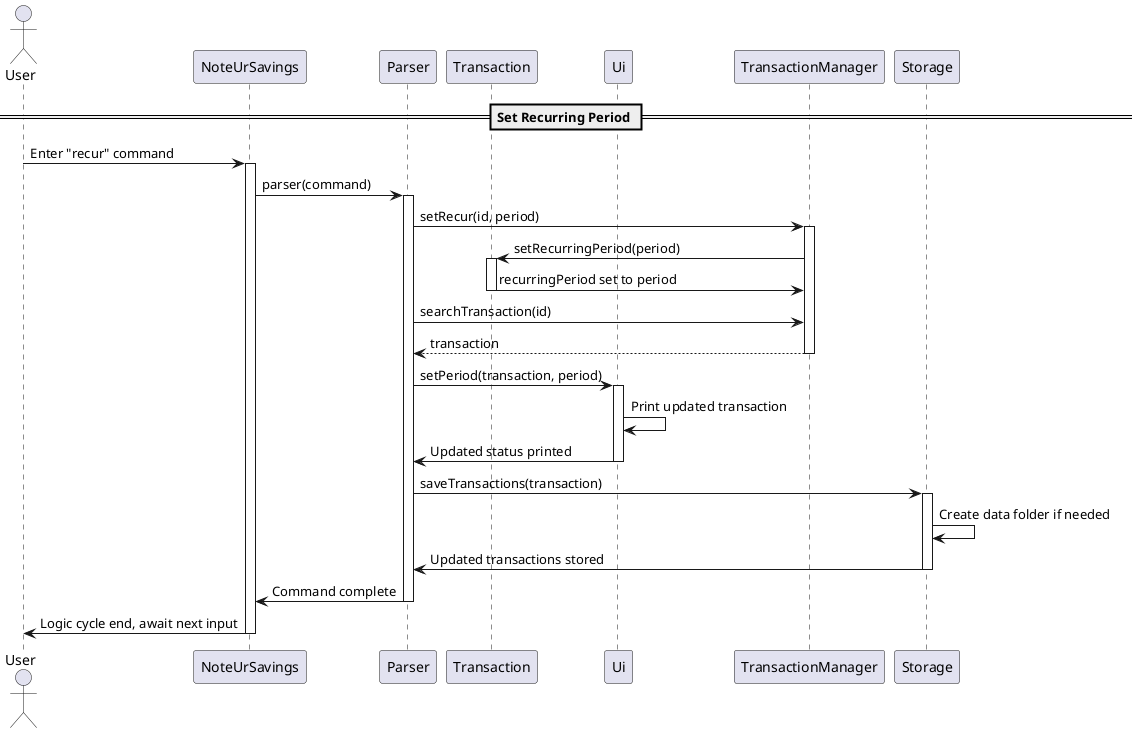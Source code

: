 @startuml

actor User
participant NoteUrSavings
participant Parser
participant Transaction
participant Ui
participant TransactionManager
participant Storage

== Set Recurring Period ==
User -> NoteUrSavings : Enter "recur" command
activate NoteUrSavings
NoteUrSavings -> Parser : parser(command)
activate Parser
Parser -> TransactionManager : setRecur(id, period)
activate TransactionManager
TransactionManager -> Transaction : setRecurringPeriod(period)
activate Transaction
Transaction -> TransactionManager : recurringPeriod set to period
deactivate Transaction
Parser -> TransactionManager : searchTransaction(id)
TransactionManager --> Parser : transaction
deactivate TransactionManager
Parser -> Ui : setPeriod(transaction, period)
activate Ui
Ui -> Ui : Print updated transaction
Ui -> Parser : Updated status printed
deactivate Ui
Parser -> Storage : saveTransactions(transaction)
activate Storage
Storage -> Storage : Create data folder if needed
Storage -> Parser : Updated transactions stored
deactivate Storage
Parser -> NoteUrSavings : Command complete
deactivate Parser
NoteUrSavings -> User : Logic cycle end, await next input
deactivate NoteUrSavings


@enduml

